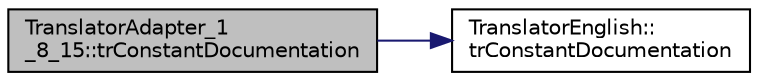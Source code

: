 digraph "TranslatorAdapter_1_8_15::trConstantDocumentation"
{
 // LATEX_PDF_SIZE
  edge [fontname="Helvetica",fontsize="10",labelfontname="Helvetica",labelfontsize="10"];
  node [fontname="Helvetica",fontsize="10",shape=record];
  rankdir="LR";
  Node1 [label="TranslatorAdapter_1\l_8_15::trConstantDocumentation",height=0.2,width=0.4,color="black", fillcolor="grey75", style="filled", fontcolor="black",tooltip=" "];
  Node1 -> Node2 [color="midnightblue",fontsize="10",style="solid",fontname="Helvetica"];
  Node2 [label="TranslatorEnglish::\ltrConstantDocumentation",height=0.2,width=0.4,color="black", fillcolor="white", style="filled",URL="$classTranslatorEnglish.html#ab212932264b79ae6795b3eb991812430",tooltip=" "];
}
